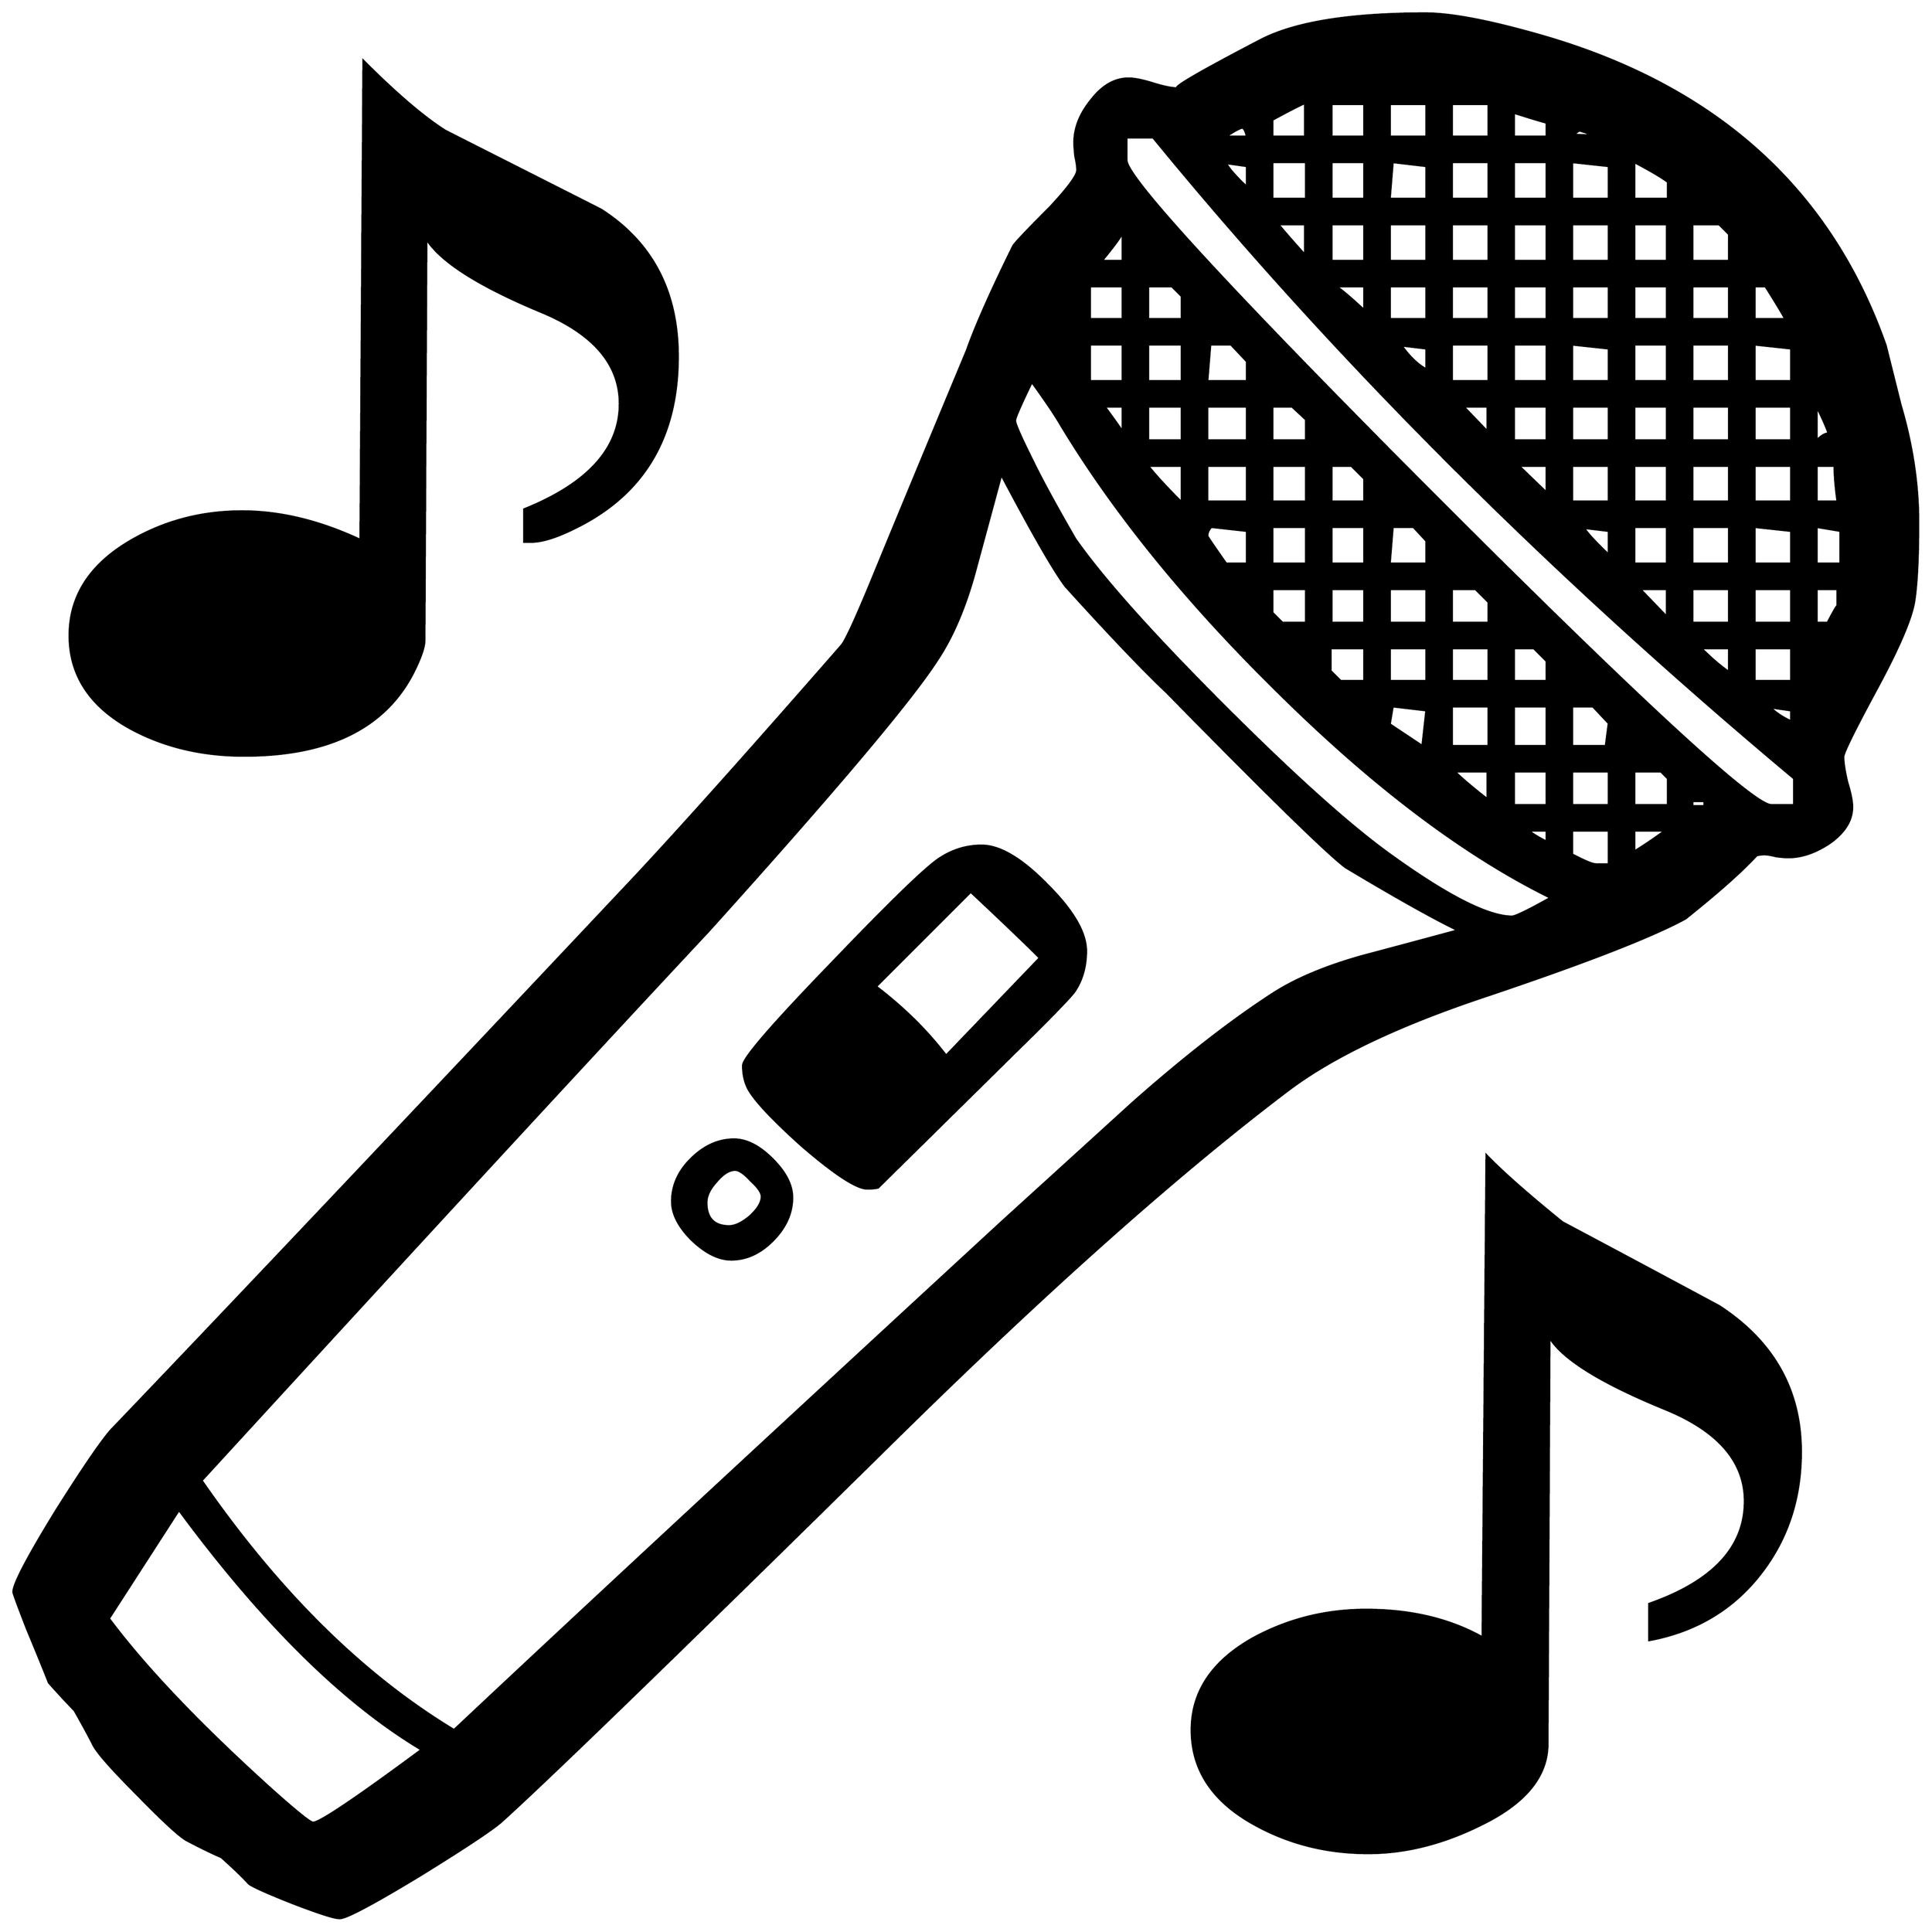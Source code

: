 


\begin{tikzpicture}[y=0.80pt, x=0.80pt, yscale=-1.0, xscale=1.0, inner sep=0pt, outer sep=0pt]
\begin{scope}[shift={(100.0,1714.0)},nonzero rule]
  \path[draw=.,fill=.,line width=1.600pt] (2014.0,-1040.0) ..
    controls (2014.0,-1004.0) and (2012.667,-977.333) ..
    (2010.0,-960.0) .. controls (2007.333,-942.667) and
    (1994.667,-913.0) .. (1972.0,-871.0) .. controls
    (1949.333,-829.0) and (1938.0,-806.0) .. (1938.0,-802.0) ..
    controls (1938.0,-796.0) and (1939.333,-787.333) ..
    (1942.0,-776.0) .. controls (1945.333,-765.333) and
    (1947.0,-757.0) .. (1947.0,-751.0) .. controls
    (1947.0,-737.667) and (1939.667,-725.667) .. (1925.0,-715.0) ..
    controls (1910.333,-705.0) and (1896.0,-700.0) ..
    (1882.0,-700.0) .. controls (1879.333,-700.0) and
    (1875.333,-700.333) .. (1870.0,-701.0) .. controls
    (1864.667,-702.333) and (1860.667,-703.0) .. (1858.0,-703.0) ..
    controls (1855.333,-703.0) and (1852.667,-702.667) ..
    (1850.0,-702.0) .. controls (1835.333,-686.0) and
    (1811.333,-664.667) .. (1778.0,-638.0) .. controls
    (1744.0,-619.333) and (1675.333,-592.667) .. (1572.0,-558.0) ..
    controls (1484.667,-528.667) and (1418.667,-497.0) ..
    (1374.0,-463.0) .. controls (1261.333,-377.667) and
    (1126.0,-257.0) .. (968.0,-101.0) .. controls (756.0,107.667)
    and (625.667,234.0) .. (577.0,278.0) .. controls (567.0,286.667)
    and (539.333,305.0) .. (494.0,333.0) .. controls (446.667,361.667)
    and (419.667,376.0) .. (413.0,376.0) .. controls (407.667,376.0)
    and (392.0,371.0) .. (366.0,361.0) .. controls (340.667,351.0)
    and (325.667,344.333) .. (321.0,341.0) .. controls (315.0,334.333)
    and (305.667,325.333) .. (293.0,314.0) .. controls (285.0,310.667)
    and (273.333,305.0) .. (258.0,297.0) .. controls (250.667,293.0)
    and (234.0,277.667) .. (208.0,251.0) .. controls (182.0,225.0)
    and (167.0,208.0) .. (163.0,200.0) .. controls (159.0,192.0)
    and (152.667,180.333) .. (144.0,165.0) .. controls (138.0,159.0)
    and (129.333,149.667) .. (118.0,137.0) .. controls (113.333,125.0)
    and (106.0,107.0) .. (96.0,83.0) .. controls (86.667,59.0) and
    (82.0,46.333) .. (82.0,45.0) .. controls (82.0,37.0) and
    (96.333,9.667) .. (125.0,-37.0) .. controls (152.333,-80.333) and
    (171.0,-107.667) .. (181.0,-119.0) .. controls (299.667,-243.0)
    and (476.667,-430.0) .. (712.0,-680.0) .. controls
    (760.0,-731.333) and (830.0,-809.667) .. (922.0,-915.0) ..
    controls (926.0,-919.667) and (936.0,-941.333) .. (952.0,-980.0)
    .. controls (973.333,-1032.0) and (1005.667,-1110.0) ..
    (1049.0,-1214.0) .. controls (1057.667,-1238.667) and
    (1073.333,-1274.0) .. (1096.0,-1320.0) .. controls
    (1098.0,-1323.333) and (1110.333,-1336.333) .. (1133.0,-1359.0) ..
    controls (1151.667,-1379.0) and (1161.0,-1391.667) ..
    (1161.0,-1397.0) .. controls (1161.0,-1400.333) and
    (1160.333,-1405.0) .. (1159.0,-1411.0) .. controls
    (1158.333,-1417.0) and (1158.0,-1421.667) .. (1158.0,-1425.0) ..
    controls (1158.0,-1439.667) and (1163.667,-1454.0) ..
    (1175.0,-1468.0) .. controls (1186.333,-1482.667) and
    (1199.0,-1490.0) .. (1213.0,-1490.0) .. controls
    (1219.0,-1490.0) and (1227.333,-1488.333) .. (1238.0,-1485.0) ..
    controls (1248.667,-1481.667) and (1257.0,-1480.0) ..
    (1263.0,-1480.0) .. controls (1256.333,-1480.0) and
    (1284.333,-1496.333) .. (1347.0,-1529.0) .. controls
    (1381.667,-1547.0) and (1437.333,-1556.0) .. (1514.0,-1556.0) ..
    controls (1540.0,-1556.0) and (1578.667,-1548.667) ..
    (1630.0,-1534.0) .. controls (1808.0,-1483.333) and
    (1925.0,-1378.333) .. (1981.0,-1219.0) .. controls
    (1984.333,-1205.667) and (1989.333,-1185.667) .. (1996.0,-1159.0) ..
    controls (2008.0,-1118.333) and (2014.0,-1078.667) ..
    (2014.0,-1040.0) -- cycle(1895.0,-97.0) .. controls
    (1895.0,-49.0) and (1881.0,-7.333) .. (1853.0,28.0) ..
    controls (1825.0,63.333) and (1787.667,85.333) .. (1741.0,94.0) --
    (1741.0,57.0) .. controls (1805.667,34.333) and (1838.0,-0.333) ..
    (1838.0,-47.0) .. controls (1838.0,-87.0) and
    (1811.333,-118.0) .. (1758.0,-140.0) .. controls
    (1692.667,-166.667) and (1653.333,-191.0) .. (1640.0,-213.0) --
    (1638.0,199.0) .. controls (1638.0,232.333) and (1615.0,260.0)
    .. (1569.0,282.0) .. controls (1531.0,300.667) and
    (1493.333,310.0) .. (1456.0,310.0) .. controls (1413.333,310.0)
    and (1374.333,300.0) .. (1339.0,280.0) .. controls
    (1297.667,256.667) and (1277.0,225.0) .. (1277.0,185.0) ..
    controls (1277.0,146.333) and (1297.667,115.333) .. (1339.0,92.0)
    .. controls (1374.333,72.667) and (1412.667,63.0) .. (1454.0,63.0)
    .. controls (1499.333,63.0) and (1538.667,72.333) .. (1572.0,91.0)
    -- (1576.0,-398.0) .. controls (1592.0,-381.333) and
    (1617.667,-358.667) .. (1653.0,-330.0) .. controls
    (1705.667,-302.0) and (1758.667,-273.667) .. (1812.0,-245.0) ..
    controls (1867.333,-209.0) and (1895.0,-159.667) ..
    (1895.0,-97.0) -- cycle(756.0,-1208.0) .. controls
    (756.0,-1126.0) and (721.333,-1068.0) .. (652.0,-1034.0) ..
    controls (632.0,-1024.0) and (616.333,-1019.333) ..
    (605.0,-1020.0) -- (600.0,-1020.0) -- (600.0,-1053.0) ..
    controls (664.667,-1079.0) and (697.0,-1114.667) ..
    (697.0,-1160.0) .. controls (697.0,-1199.333) and
    (671.333,-1230.0) .. (620.0,-1252.0) .. controls
    (555.333,-1278.667) and (515.667,-1303.667) .. (501.0,-1327.0) --
    (499.0,-920.0) .. controls (499.0,-914.0) and (496.0,-904.667)
    .. (490.0,-892.0) .. controls (462.0,-832.667) and
    (404.0,-803.0) .. (316.0,-803.0) .. controls (272.667,-803.0)
    and (234.0,-812.333) .. (200.0,-831.0) .. controls
    (159.333,-853.667) and (139.0,-885.0) .. (139.0,-925.0) ..
    controls (139.0,-964.333) and (159.0,-996.0) ..
    (199.0,-1020.0) .. controls (233.667,-1040.667) and
    (272.0,-1051.0) .. (314.0,-1051.0) .. controls
    (352.667,-1051.0) and (392.667,-1041.333) .. (434.0,-1022.0) --
    (437.0,-1508.0) .. controls (470.333,-1474.667) and
    (498.0,-1451.0) .. (520.0,-1437.0) .. controls
    (572.667,-1410.333) and (625.333,-1383.667) .. (678.0,-1357.0) ..
    controls (730.0,-1323.667) and (756.0,-1274.0) ..
    (756.0,-1208.0) -- cycle(1760.0,-1368.0) -- (1760.0,-1385.0)
    .. controls (1752.667,-1390.333) and (1741.333,-1397.0) ..
    (1726.0,-1405.0) -- (1726.0,-1368.0) -- (1760.0,-1368.0) --
    cycle(1822.0,-1305.0) -- (1822.0,-1332.0) --
    (1812.0,-1342.0) -- (1785.0,-1342.0) -- (1785.0,-1305.0) --
    (1822.0,-1305.0) -- cycle(1879.0,-1246.0) .. controls
    (1875.0,-1253.333) and (1868.333,-1264.333) .. (1859.0,-1279.0) --
    (1848.0,-1279.0) -- (1848.0,-1246.0) -- (1879.0,-1246.0) --
    cycle(1685.0,-1432.0) .. controls (1676.333,-1435.333) and
    (1671.333,-1437.0) .. (1670.0,-1437.0) -- (1664.0,-1433.0) --
    (1685.0,-1432.0) -- cycle(1700.0,-1368.0) --
    (1700.0,-1401.0) -- (1663.0,-1405.0) -- (1663.0,-1368.0) --
    (1700.0,-1368.0) -- cycle(1885.0,-1183.0) --
    (1885.0,-1216.0) -- (1848.0,-1220.0) -- (1848.0,-1183.0) --
    (1885.0,-1183.0) -- cycle(1759.0,-1305.0) --
    (1759.0,-1342.0) -- (1726.0,-1342.0) -- (1726.0,-1305.0) --
    (1759.0,-1305.0) -- cycle(1822.0,-1246.0) --
    (1822.0,-1279.0) -- (1785.0,-1279.0) -- (1785.0,-1246.0) --
    (1822.0,-1246.0) -- cycle(1637.0,-1431.0) --
    (1637.0,-1445.0) .. controls (1629.667,-1447.0) and
    (1618.667,-1450.333) .. (1604.0,-1455.0) -- (1604.0,-1431.0) --
    (1637.0,-1431.0) -- cycle(1923.0,-1130.0) .. controls
    (1920.333,-1137.333) and (1916.333,-1146.333) .. (1911.0,-1157.0) --
    (1911.0,-1123.0) .. controls (1915.667,-1127.667) and
    (1919.667,-1130.0) .. (1923.0,-1130.0) --
    cycle(1578.0,-1431.0) -- (1578.0,-1464.0) --
    (1541.0,-1464.0) -- (1541.0,-1431.0) -- (1578.0,-1431.0) --
    cycle(1637.0,-1368.0) -- (1637.0,-1405.0) --
    (1604.0,-1405.0) -- (1604.0,-1368.0) -- (1637.0,-1368.0) --
    cycle(1885.0,-1123.0) -- (1885.0,-1157.0) --
    (1848.0,-1157.0) -- (1848.0,-1123.0) -- (1885.0,-1123.0) --
    cycle(1700.0,-1305.0) -- (1700.0,-1342.0) --
    (1663.0,-1342.0) -- (1663.0,-1305.0) -- (1700.0,-1305.0) --
    cycle(1759.0,-1246.0) -- (1759.0,-1279.0) --
    (1726.0,-1279.0) -- (1726.0,-1246.0) -- (1759.0,-1246.0) --
    cycle(1822.0,-1183.0) -- (1822.0,-1220.0) --
    (1785.0,-1220.0) -- (1785.0,-1183.0) -- (1822.0,-1183.0) --
    cycle(1932.0,-1061.0) .. controls (1930.0,-1075.0) and
    (1929.0,-1087.0) .. (1929.0,-1097.0) -- (1911.0,-1097.0) --
    (1911.0,-1061.0) -- (1932.0,-1061.0) --
    cycle(1578.0,-1368.0) -- (1578.0,-1405.0) --
    (1541.0,-1405.0) -- (1541.0,-1368.0) -- (1578.0,-1368.0) --
    cycle(1885.0,-1061.0) -- (1885.0,-1097.0) --
    (1848.0,-1097.0) -- (1848.0,-1061.0) -- (1885.0,-1061.0) --
    cycle(1515.0,-1431.0) -- (1515.0,-1464.0) --
    (1478.0,-1464.0) -- (1478.0,-1431.0) -- (1515.0,-1431.0) --
    cycle(1637.0,-1305.0) -- (1637.0,-1342.0) --
    (1604.0,-1342.0) -- (1604.0,-1305.0) -- (1637.0,-1305.0) --
    cycle(1700.0,-1246.0) -- (1700.0,-1279.0) --
    (1663.0,-1279.0) -- (1663.0,-1246.0) -- (1700.0,-1246.0) --
    cycle(1759.0,-1183.0) -- (1759.0,-1220.0) --
    (1726.0,-1220.0) -- (1726.0,-1183.0) -- (1759.0,-1183.0) --
    cycle(1822.0,-1123.0) -- (1822.0,-1157.0) --
    (1785.0,-1157.0) -- (1785.0,-1123.0) -- (1822.0,-1123.0) --
    cycle(1935.0,-998.0) -- (1935.0,-1031.0) -- (1911.0,-1035.0)
    -- (1911.0,-998.0) -- (1935.0,-998.0) --
    cycle(1452.0,-1431.0) -- (1452.0,-1464.0) --
    (1419.0,-1464.0) -- (1419.0,-1431.0) -- (1452.0,-1431.0) --
    cycle(1515.0,-1368.0) -- (1515.0,-1401.0) --
    (1481.0,-1405.0) -- (1478.0,-1368.0) -- (1515.0,-1368.0) --
    cycle(1578.0,-1305.0) -- (1578.0,-1342.0) --
    (1541.0,-1342.0) -- (1541.0,-1305.0) -- (1578.0,-1305.0) --
    cycle(1637.0,-1246.0) -- (1637.0,-1279.0) --
    (1604.0,-1279.0) -- (1604.0,-1246.0) -- (1637.0,-1246.0) --
    cycle(1700.0,-1183.0) -- (1700.0,-1216.0) --
    (1663.0,-1220.0) -- (1663.0,-1183.0) -- (1700.0,-1183.0) --
    cycle(1885.0,-998.0) -- (1885.0,-1031.0) -- (1848.0,-1035.0)
    -- (1848.0,-998.0) -- (1885.0,-998.0) --
    cycle(1759.0,-1123.0) -- (1759.0,-1157.0) --
    (1726.0,-1157.0) -- (1726.0,-1123.0) -- (1759.0,-1123.0) --
    cycle(1822.0,-1061.0) -- (1822.0,-1097.0) --
    (1785.0,-1097.0) -- (1785.0,-1061.0) -- (1822.0,-1061.0) --
    cycle(1932.0,-955.0) -- (1932.0,-972.0) -- (1911.0,-972.0)
    -- (1911.0,-938.0) -- (1922.0,-938.0) .. controls
    (1928.667,-950.667) and (1932.0,-956.333) .. (1932.0,-955.0) --
    cycle(1392.0,-1431.0) -- (1392.0,-1465.0) .. controls
    (1384.667,-1461.667) and (1373.667,-1456.0) .. (1359.0,-1448.0) --
    (1359.0,-1431.0) -- (1392.0,-1431.0) --
    cycle(1452.0,-1368.0) -- (1452.0,-1405.0) --
    (1419.0,-1405.0) -- (1419.0,-1368.0) -- (1452.0,-1368.0) --
    cycle(1578.0,-1246.0) -- (1578.0,-1279.0) --
    (1541.0,-1279.0) -- (1541.0,-1246.0) -- (1578.0,-1246.0) --
    cycle(1637.0,-1183.0) -- (1637.0,-1220.0) --
    (1604.0,-1220.0) -- (1604.0,-1183.0) -- (1637.0,-1183.0) --
    cycle(1700.0,-1123.0) -- (1700.0,-1157.0) --
    (1663.0,-1157.0) -- (1663.0,-1123.0) -- (1700.0,-1123.0) --
    cycle(1759.0,-1061.0) -- (1759.0,-1097.0) --
    (1726.0,-1097.0) -- (1726.0,-1061.0) -- (1759.0,-1061.0) --
    cycle(1885.0,-938.0) -- (1885.0,-972.0) -- (1848.0,-972.0)
    -- (1848.0,-938.0) -- (1885.0,-938.0) --
    cycle(1515.0,-1305.0) -- (1515.0,-1342.0) --
    (1478.0,-1342.0) -- (1478.0,-1305.0) -- (1515.0,-1305.0) --
    cycle(1822.0,-998.0) -- (1822.0,-1035.0) -- (1785.0,-1035.0)
    -- (1785.0,-998.0) -- (1822.0,-998.0) --
    cycle(1393.0,-1368.0) -- (1393.0,-1405.0) --
    (1359.0,-1405.0) -- (1359.0,-1368.0) -- (1393.0,-1368.0) --
    cycle(1885.0,-879.0) -- (1885.0,-912.0) -- (1848.0,-912.0)
    -- (1848.0,-879.0) -- (1885.0,-879.0) --
    cycle(1578.0,-1183.0) -- (1578.0,-1220.0) --
    (1541.0,-1220.0) -- (1541.0,-1183.0) -- (1578.0,-1183.0) --
    cycle(1637.0,-1123.0) -- (1637.0,-1157.0) --
    (1604.0,-1157.0) -- (1604.0,-1123.0) -- (1637.0,-1123.0) --
    cycle(1700.0,-1061.0) -- (1700.0,-1097.0) --
    (1663.0,-1097.0) -- (1663.0,-1061.0) -- (1700.0,-1061.0) --
    cycle(1452.0,-1305.0) -- (1452.0,-1342.0) --
    (1419.0,-1342.0) -- (1419.0,-1305.0) -- (1452.0,-1305.0) --
    cycle(1515.0,-1246.0) -- (1515.0,-1279.0) --
    (1478.0,-1279.0) -- (1478.0,-1246.0) -- (1515.0,-1246.0) --
    cycle(1759.0,-998.0) -- (1759.0,-1035.0) -- (1726.0,-1035.0)
    -- (1726.0,-998.0) -- (1759.0,-998.0) --
    cycle(1822.0,-938.0) -- (1822.0,-972.0) -- (1785.0,-972.0)
    -- (1785.0,-938.0) -- (1822.0,-938.0) --
    cycle(1333.0,-1431.0) .. controls (1331.667,-1437.0) and
    (1330.0,-1440.0) .. (1328.0,-1440.0) .. controls
    (1324.0,-1438.667) and (1318.667,-1435.667) .. (1312.0,-1431.0) --
    (1333.0,-1431.0) -- cycle(1885.0,-838.0) -- (1885.0,-849.0)
    -- (1864.0,-852.0) .. controls (1869.333,-846.667) and
    (1876.333,-842.0) .. (1885.0,-838.0) -- cycle(1333.0,-1380.0)
    -- (1333.0,-1401.0) -- (1312.0,-1404.0) .. controls
    (1314.667,-1398.667) and (1321.667,-1390.667) .. (1333.0,-1380.0) --
    cycle(1515.0,-1195.0) -- (1515.0,-1216.0) --
    (1490.0,-1219.0) .. controls (1498.0,-1207.667) and
    (1506.333,-1199.667) .. (1515.0,-1195.0) --
    cycle(1577.0,-1132.0) -- (1577.0,-1157.0) --
    (1553.0,-1157.0) -- (1577.0,-1132.0) --
    cycle(1700.0,-1007.0) -- (1700.0,-1031.0) --
    (1675.0,-1034.0) .. controls (1679.0,-1028.0) and
    (1687.333,-1019.0) .. (1700.0,-1007.0) -- cycle(1822.0,-888.0)
    -- (1822.0,-912.0) -- (1794.0,-912.0) .. controls
    (1804.0,-902.0) and (1813.333,-894.0) .. (1822.0,-888.0) --
    cycle(1637.0,-1070.0) -- (1637.0,-1097.0) --
    (1609.0,-1097.0) -- (1637.0,-1070.0) --
    cycle(1392.0,-1311.0) -- (1392.0,-1342.0) --
    (1365.0,-1342.0) .. controls (1371.0,-1334.667) and
    (1380.0,-1324.333) .. (1392.0,-1311.0) --
    cycle(1452.0,-1255.0) -- (1452.0,-1279.0) --
    (1424.0,-1279.0) .. controls (1431.333,-1273.667) and
    (1440.667,-1265.667) .. (1452.0,-1255.0) -- cycle(1759.0,-944.0)
    -- (1759.0,-972.0) -- (1732.0,-972.0) -- (1759.0,-944.0) --
    cycle(1888.0,-753.0) -- (1888.0,-780.0) .. controls
    (1638.667,-988.667) and (1422.0,-1205.333) .. (1238.0,-1430.0) --
    (1211.0,-1430.0) -- (1211.0,-1407.0) .. controls
    (1211.0,-1389.667) and (1315.333,-1276.333) .. (1524.0,-1067.0) ..
    controls (1733.333,-857.667) and (1847.0,-753.0) ..
    (1865.0,-753.0) -- (1888.0,-753.0) -- cycle(1797.0,-752.0)
    -- (1797.0,-757.0) -- (1785.0,-757.0) -- (1785.0,-752.0) --
    (1797.0,-752.0) -- cycle(1393.0,-1123.0) -- (1393.0,-1144.0)
    -- (1379.0,-1157.0) -- (1359.0,-1157.0) -- (1359.0,-1123.0)
    -- (1393.0,-1123.0) -- cycle(1637.0,-879.0) --
    (1637.0,-899.0) -- (1624.0,-912.0) -- (1604.0,-912.0) --
    (1604.0,-879.0) -- (1637.0,-879.0) -- cycle(1207.0,-1305.0)
    -- (1207.0,-1333.0) .. controls (1203.0,-1326.333) and
    (1196.0,-1317.0) .. (1186.0,-1305.0) -- (1207.0,-1305.0) --
    cycle(1333.0,-1183.0) -- (1333.0,-1203.0) --
    (1317.0,-1220.0) -- (1296.0,-1220.0) -- (1293.0,-1183.0) --
    (1333.0,-1183.0) -- cycle(1452.0,-1061.0) --
    (1452.0,-1084.0) -- (1439.0,-1097.0) -- (1419.0,-1097.0) --
    (1419.0,-1061.0) -- (1452.0,-1061.0) -- cycle(1578.0,-938.0)
    -- (1578.0,-959.0) -- (1565.0,-972.0) -- (1541.0,-972.0) --
    (1541.0,-938.0) -- (1578.0,-938.0) -- cycle(1700.0,-836.0)
    -- (1684.0,-853.0) -- (1663.0,-853.0) -- (1663.0,-813.0) --
    (1697.0,-813.0) -- (1700.0,-836.0) -- cycle(1515.0,-998.0)
    -- (1515.0,-1021.0) -- (1502.0,-1035.0) -- (1481.0,-1035.0)
    -- (1478.0,-998.0) -- (1515.0,-998.0) --
    cycle(1760.0,-753.0) -- (1760.0,-780.0) -- (1753.0,-787.0)
    -- (1726.0,-787.0) -- (1726.0,-753.0) -- (1760.0,-753.0) --
    cycle(1267.0,-1246.0) -- (1267.0,-1269.0) --
    (1257.0,-1279.0) -- (1233.0,-1279.0) -- (1233.0,-1246.0) --
    (1267.0,-1246.0) -- cycle(1757.0,-727.0) -- (1726.0,-727.0)
    -- (1726.0,-706.0) .. controls (1736.667,-712.667) and
    (1747.0,-719.667) .. (1757.0,-727.0) -- cycle(1393.0,-1061.0)
    -- (1393.0,-1097.0) -- (1359.0,-1097.0) -- (1359.0,-1061.0)
    -- (1393.0,-1061.0) -- cycle(1578.0,-879.0) --
    (1578.0,-912.0) -- (1541.0,-912.0) -- (1541.0,-879.0) --
    (1578.0,-879.0) -- cycle(1637.0,-813.0) -- (1637.0,-853.0)
    -- (1604.0,-853.0) -- (1604.0,-813.0) -- (1637.0,-813.0) --
    cycle(1207.0,-1246.0) -- (1207.0,-1279.0) --
    (1174.0,-1279.0) -- (1174.0,-1246.0) -- (1207.0,-1246.0) --
    cycle(1333.0,-1123.0) -- (1333.0,-1157.0) --
    (1293.0,-1157.0) -- (1293.0,-1123.0) -- (1333.0,-1123.0) --
    cycle(1452.0,-998.0) -- (1452.0,-1035.0) -- (1419.0,-1035.0)
    -- (1419.0,-998.0) -- (1452.0,-998.0) --
    cycle(1267.0,-1183.0) -- (1267.0,-1220.0) --
    (1233.0,-1220.0) -- (1233.0,-1183.0) -- (1267.0,-1183.0) --
    cycle(1515.0,-938.0) -- (1515.0,-972.0) -- (1478.0,-972.0)
    -- (1478.0,-938.0) -- (1515.0,-938.0) --
    cycle(1700.0,-753.0) -- (1700.0,-787.0) -- (1663.0,-787.0)
    -- (1663.0,-753.0) -- (1700.0,-753.0) --
    cycle(1393.0,-998.0) -- (1393.0,-1035.0) -- (1359.0,-1035.0)
    -- (1359.0,-998.0) -- (1393.0,-998.0) --
    cycle(1578.0,-813.0) -- (1578.0,-853.0) -- (1541.0,-853.0)
    -- (1541.0,-813.0) -- (1578.0,-813.0) --
    cycle(1207.0,-1183.0) -- (1207.0,-1220.0) --
    (1174.0,-1220.0) -- (1174.0,-1183.0) -- (1207.0,-1183.0) --
    cycle(1333.0,-1061.0) -- (1333.0,-1097.0) --
    (1293.0,-1097.0) -- (1293.0,-1061.0) -- (1333.0,-1061.0) --
    cycle(1515.0,-879.0) -- (1515.0,-912.0) -- (1478.0,-912.0)
    -- (1478.0,-879.0) -- (1515.0,-879.0) --
    cycle(1700.0,-693.0) -- (1700.0,-727.0) -- (1663.0,-727.0)
    -- (1663.0,-703.0) .. controls (1675.667,-696.333) and
    (1683.667,-693.0) .. (1687.0,-693.0) -- (1700.0,-693.0) --
    cycle(1452.0,-938.0) -- (1452.0,-972.0) -- (1419.0,-972.0)
    -- (1419.0,-938.0) -- (1452.0,-938.0) --
    cycle(1637.0,-753.0) -- (1637.0,-787.0) -- (1604.0,-787.0)
    -- (1604.0,-753.0) -- (1637.0,-753.0) --
    cycle(1267.0,-1123.0) -- (1267.0,-1157.0) --
    (1233.0,-1157.0) -- (1233.0,-1123.0) -- (1267.0,-1123.0) --
    cycle(1637.0,-716.0) -- (1637.0,-727.0) -- (1619.0,-727.0)
    .. controls (1623.0,-723.667) and (1629.0,-720.0) ..
    (1637.0,-716.0) -- cycle(1207.0,-1132.0) -- (1207.0,-1157.0)
    -- (1189.0,-1157.0) .. controls (1193.0,-1151.667) and
    (1199.0,-1143.333) .. (1207.0,-1132.0) -- cycle(1577.0,-759.0)
    -- (1577.0,-787.0) -- (1544.0,-787.0) .. controls
    (1550.667,-780.333) and (1561.667,-771.0) .. (1577.0,-759.0) --
    cycle(1393.0,-938.0) -- (1393.0,-972.0) -- (1359.0,-972.0)
    -- (1359.0,-948.0) -- (1369.0,-938.0) -- (1393.0,-938.0) --
    cycle(1452.0,-879.0) -- (1452.0,-912.0) -- (1418.0,-912.0)
    -- (1418.0,-889.0) -- (1428.0,-879.0) -- (1452.0,-879.0) --
    cycle(1333.0,-998.0) -- (1333.0,-1031.0) -- (1297.0,-1035.0)
    .. controls (1294.333,-1032.333) and (1293.0,-1029.333) ..
    (1293.0,-1026.0) .. controls (1293.0,-1025.333) and
    (1299.333,-1016.0) .. (1312.0,-998.0) -- (1333.0,-998.0) --
    cycle(1515.0,-849.0) -- (1481.0,-853.0) -- (1478.0,-835.0)
    -- (1511.0,-813.0) -- (1515.0,-849.0) --
    cycle(1267.0,-1060.0) -- (1267.0,-1097.0) --
    (1233.0,-1097.0) .. controls (1240.333,-1087.667) and
    (1251.667,-1075.333) .. (1267.0,-1060.0) -- cycle(1641.0,-659.0)
    .. controls (1553.0,-702.333) and (1460.0,-772.667) ..
    (1362.0,-870.0) .. controls (1268.667,-962.0) and
    (1195.0,-1053.333) .. (1141.0,-1144.0) .. controls
    (1135.667,-1152.667) and (1127.0,-1165.333) .. (1115.0,-1182.0) ..
    controls (1103.667,-1158.667) and (1098.0,-1145.667) ..
    (1098.0,-1143.0) .. controls (1098.0,-1139.667) and
    (1104.0,-1126.0) .. (1116.0,-1102.0) .. controls
    (1124.667,-1084.0) and (1139.0,-1057.667) .. (1159.0,-1023.0) ..
    controls (1187.0,-983.0) and (1237.333,-926.667) ..
    (1310.0,-854.0) .. controls (1382.667,-781.333) and
    (1439.667,-730.333) .. (1481.0,-701.0) .. controls
    (1537.667,-660.333) and (1578.0,-640.0) .. (1602.0,-640.0) ..
    controls (1605.333,-640.0) and (1618.333,-646.333) ..
    (1641.0,-659.0) -- cycle(1547.0,-626.0) .. controls
    (1521.0,-638.667) and (1483.0,-660.0) .. (1433.0,-690.0) ..
    controls (1413.667,-704.667) and (1353.333,-763.667) ..
    (1252.0,-867.0) .. controls (1228.0,-889.667) and
    (1193.667,-925.667) .. (1149.0,-975.0) .. controls
    (1137.0,-991.0) and (1115.333,-1028.667) .. (1084.0,-1088.0) ..
    controls (1075.333,-1056.0) and (1066.667,-1024.0) ..
    (1058.0,-992.0) .. controls (1048.0,-954.667) and
    (1035.0,-924.0) .. (1019.0,-900.0) .. controls
    (992.333,-858.667) and (915.0,-767.0) .. (787.0,-625.0) ..
    controls (671.667,-501.667) and (500.333,-316.0) .. (273.0,-68.0)
    .. controls (351.0,44.667) and (436.333,129.0) .. (529.0,185.0)
    .. controls (651.667,69.667) and (836.667,-102.0) ..
    (1084.0,-330.0) .. controls (1128.0,-370.0) and
    (1172.333,-410.333) .. (1217.0,-451.0) .. controls
    (1269.0,-497.0) and (1316.0,-533.667) .. (1358.0,-561.0) ..
    controls (1381.333,-576.333) and (1412.0,-589.333) ..
    (1450.0,-600.0) .. controls (1482.667,-608.667) and
    (1515.0,-617.333) .. (1547.0,-626.0) -- cycle(496.0,205.0) ..
    controls (416.667,157.667) and (334.667,76.667) .. (250.0,-38.0) --
    (179.0,72.0) .. controls (216.333,122.0) and (272.0,180.333) ..
    (346.0,247.0) .. controls (370.0,268.333) and (383.333,279.0) ..
    (386.0,279.0) .. controls (392.667,279.0) and (429.333,254.333) ..
    (496.0,205.0) -- cycle(1170.0,-605.0) .. controls
    (1170.0,-589.667) and (1166.333,-576.333) .. (1159.0,-565.0) ..
    controls (1155.667,-559.667) and (1136.333,-539.667) ..
    (1101.0,-505.0) -- (959.0,-365.0) .. controls (956.333,-364.333)
    and (952.667,-364.0) .. (948.0,-364.0) .. controls
    (937.333,-364.0) and (915.333,-378.333) .. (882.0,-407.0) ..
    controls (849.333,-436.333) and (830.667,-456.667) .. (826.0,-468.0)
    .. controls (823.333,-474.0) and (822.0,-481.0) ..
    (822.0,-489.0) .. controls (822.0,-496.333) and (852.333,-531.333)
    .. (913.0,-594.0) .. controls (973.667,-657.333) and
    (1010.333,-692.667) .. (1023.0,-700.0) .. controls
    (1035.667,-708.0) and (1049.333,-712.0) .. (1064.0,-712.0) ..
    controls (1082.667,-712.0) and (1105.0,-698.667) ..
    (1131.0,-672.0) .. controls (1157.0,-646.0) and
    (1170.0,-623.667) .. (1170.0,-605.0) -- cycle(872.0,-355.0) ..
    controls (872.0,-339.0) and (865.333,-324.333) .. (852.0,-311.0)
    .. controls (839.333,-298.333) and (825.333,-292.0) ..
    (810.0,-292.0) .. controls (797.333,-292.0) and (784.0,-298.667)
    .. (770.0,-312.0) .. controls (756.667,-325.333) and
    (750.0,-338.333) .. (750.0,-351.0) .. controls (750.0,-367.0)
    and (756.333,-381.333) .. (769.0,-394.0) .. controls
    (782.333,-407.333) and (797.0,-414.0) .. (813.0,-414.0) ..
    controls (825.667,-414.0) and (838.667,-407.333) .. (852.0,-394.0)
    .. controls (865.333,-380.667) and (872.0,-367.667) ..
    (872.0,-355.0) -- cycle(1123.0,-598.0) .. controls
    (1107.667,-613.333) and (1084.333,-635.667) .. (1053.0,-665.0) --
    (957.0,-569.0) .. controls (985.0,-547.667) and
    (1008.667,-524.333) .. (1028.0,-499.0) -- (1123.0,-598.0) --
    cycle(841.0,-356.0) .. controls (841.0,-360.0) and
    (837.333,-365.333) .. (830.0,-372.0) .. controls (823.333,-379.333)
    and (818.0,-383.0) .. (814.0,-383.0) .. controls
    (808.0,-383.0) and (801.667,-379.0) .. (795.0,-371.0) ..
    controls (788.333,-363.667) and (785.0,-356.667) .. (785.0,-350.0)
    .. controls (785.0,-334.0) and (792.667,-326.0) ..
    (808.0,-326.0) .. controls (814.0,-326.0) and (821.0,-329.333)
    .. (829.0,-336.0) .. controls (837.0,-343.333) and
    (841.0,-350.0) .. (841.0,-356.0) -- cycle;
\end{scope}

\end{tikzpicture}

